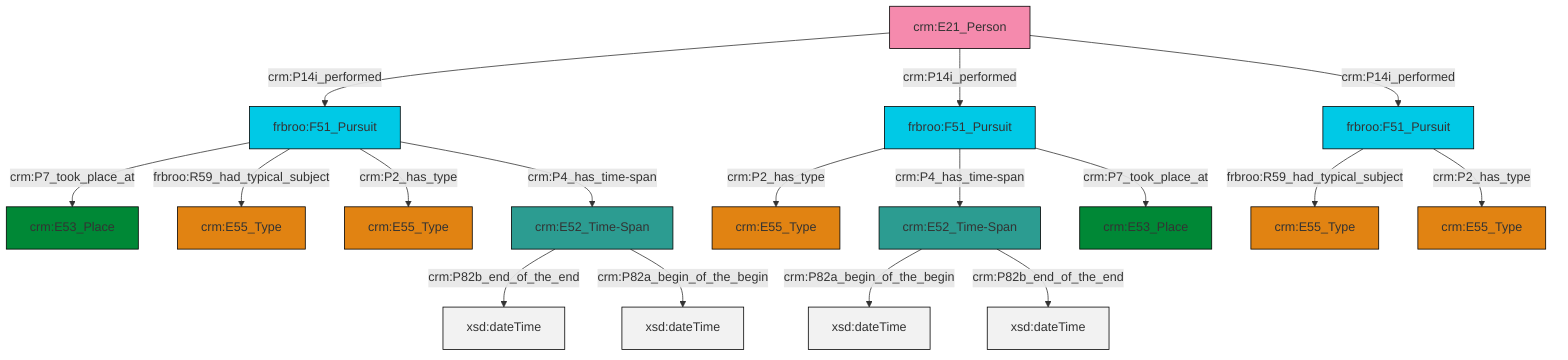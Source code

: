 graph TD
classDef Literal fill:#f2f2f2,stroke:#000000;
classDef CRM_Entity fill:#FFFFFF,stroke:#000000;
classDef Temporal_Entity fill:#00C9E6, stroke:#000000;
classDef Type fill:#E18312, stroke:#000000;
classDef Time-Span fill:#2C9C91, stroke:#000000;
classDef Appellation fill:#FFEB7F, stroke:#000000;
classDef Place fill:#008836, stroke:#000000;
classDef Persistent_Item fill:#B266B2, stroke:#000000;
classDef Conceptual_Object fill:#FFD700, stroke:#000000;
classDef Physical_Thing fill:#D2B48C, stroke:#000000;
classDef Actor fill:#f58aad, stroke:#000000;
classDef PC_Classes fill:#4ce600, stroke:#000000;
classDef Multi fill:#cccccc,stroke:#000000;

2["crm:E21_Person"]:::Actor -->|crm:P14i_performed| 3["frbroo:F51_Pursuit"]:::Temporal_Entity
10["frbroo:F51_Pursuit"]:::Temporal_Entity -->|crm:P2_has_type| 6["crm:E55_Type"]:::Type
3["frbroo:F51_Pursuit"]:::Temporal_Entity -->|crm:P7_took_place_at| 11["crm:E53_Place"]:::Place
3["frbroo:F51_Pursuit"]:::Temporal_Entity -->|frbroo:R59_had_typical_subject| 13["crm:E55_Type"]:::Type
3["frbroo:F51_Pursuit"]:::Temporal_Entity -->|crm:P2_has_type| 8["crm:E55_Type"]:::Type
14["crm:E52_Time-Span"]:::Time-Span -->|crm:P82a_begin_of_the_begin| 15[xsd:dateTime]:::Literal
10["frbroo:F51_Pursuit"]:::Temporal_Entity -->|crm:P4_has_time-span| 14["crm:E52_Time-Span"]:::Time-Span
2["crm:E21_Person"]:::Actor -->|crm:P14i_performed| 10["frbroo:F51_Pursuit"]:::Temporal_Entity
20["crm:E52_Time-Span"]:::Time-Span -->|crm:P82b_end_of_the_end| 21[xsd:dateTime]:::Literal
17["frbroo:F51_Pursuit"]:::Temporal_Entity -->|frbroo:R59_had_typical_subject| 23["crm:E55_Type"]:::Type
14["crm:E52_Time-Span"]:::Time-Span -->|crm:P82b_end_of_the_end| 27[xsd:dateTime]:::Literal
20["crm:E52_Time-Span"]:::Time-Span -->|crm:P82a_begin_of_the_begin| 28[xsd:dateTime]:::Literal
17["frbroo:F51_Pursuit"]:::Temporal_Entity -->|crm:P2_has_type| 4["crm:E55_Type"]:::Type
3["frbroo:F51_Pursuit"]:::Temporal_Entity -->|crm:P4_has_time-span| 20["crm:E52_Time-Span"]:::Time-Span
2["crm:E21_Person"]:::Actor -->|crm:P14i_performed| 17["frbroo:F51_Pursuit"]:::Temporal_Entity
10["frbroo:F51_Pursuit"]:::Temporal_Entity -->|crm:P7_took_place_at| 0["crm:E53_Place"]:::Place